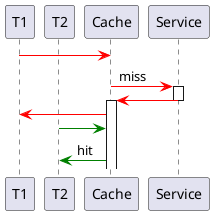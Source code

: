@startuml Concurrent
participant T1
participant T2

participant Cache
participant Service

T1 -[#red]> Cache

Cache -[#red]> Service: miss
activate Service
Service -[#red]> Cache
deactivate Service
activate Cache
Cache -[#red]> T1

T2 -[#green]> Cache
Cache -[#green]> T2: hit

@enduml

@startuml ConcurrentNoPending
participant T1
participant T2
participant T3
participant T4

participant Cache
participant Service

T1 -[#red]> Cache

Cache -[#red]>o Service: miss

T2 -[#blue]> Cache
Cache -[#blue]>o Service: miss

T3 -[#Purple]> Cache
Cache -[#Purple]>o Service: miss

Service -[#red]> Cache
activate Cache
Cache -[#red]> T1

Service -[#blue]> Cache
Cache -[#blue]> T2

Service -[#Purple]> Cache
Cache -[#Purple]> T3


T4 -[#green]> Cache
Cache -[#green]> T4: hit

@enduml

@startuml ConcurrentPending
participant T1
participant T2
participant T3
participant T4

participant Cache
participant Service

T1 -[#red]> Cache

activate Cache
Cache -[#red]> Service: miss
activate Service
Cache -[#red]> T1: hit, PendingRequest
activate T1
hnote over T1: Await

T2 -[#blue]> Cache
Cache -[#blue]> T2: hit, PendingRequest
activate T2
hnote over T2: Await

T3 -[#Purple]> Cache
Cache -[#Purple]> T3: hit, PendingRequest
activate T3
hnote over T3: Await

Service -[#red]> Cache: done
deactivate Service

deactivate T1
deactivate T2
deactivate T3


T4 -[#green]> Cache
Cache -[#green]> T4: hit, CachedValue

@enduml
